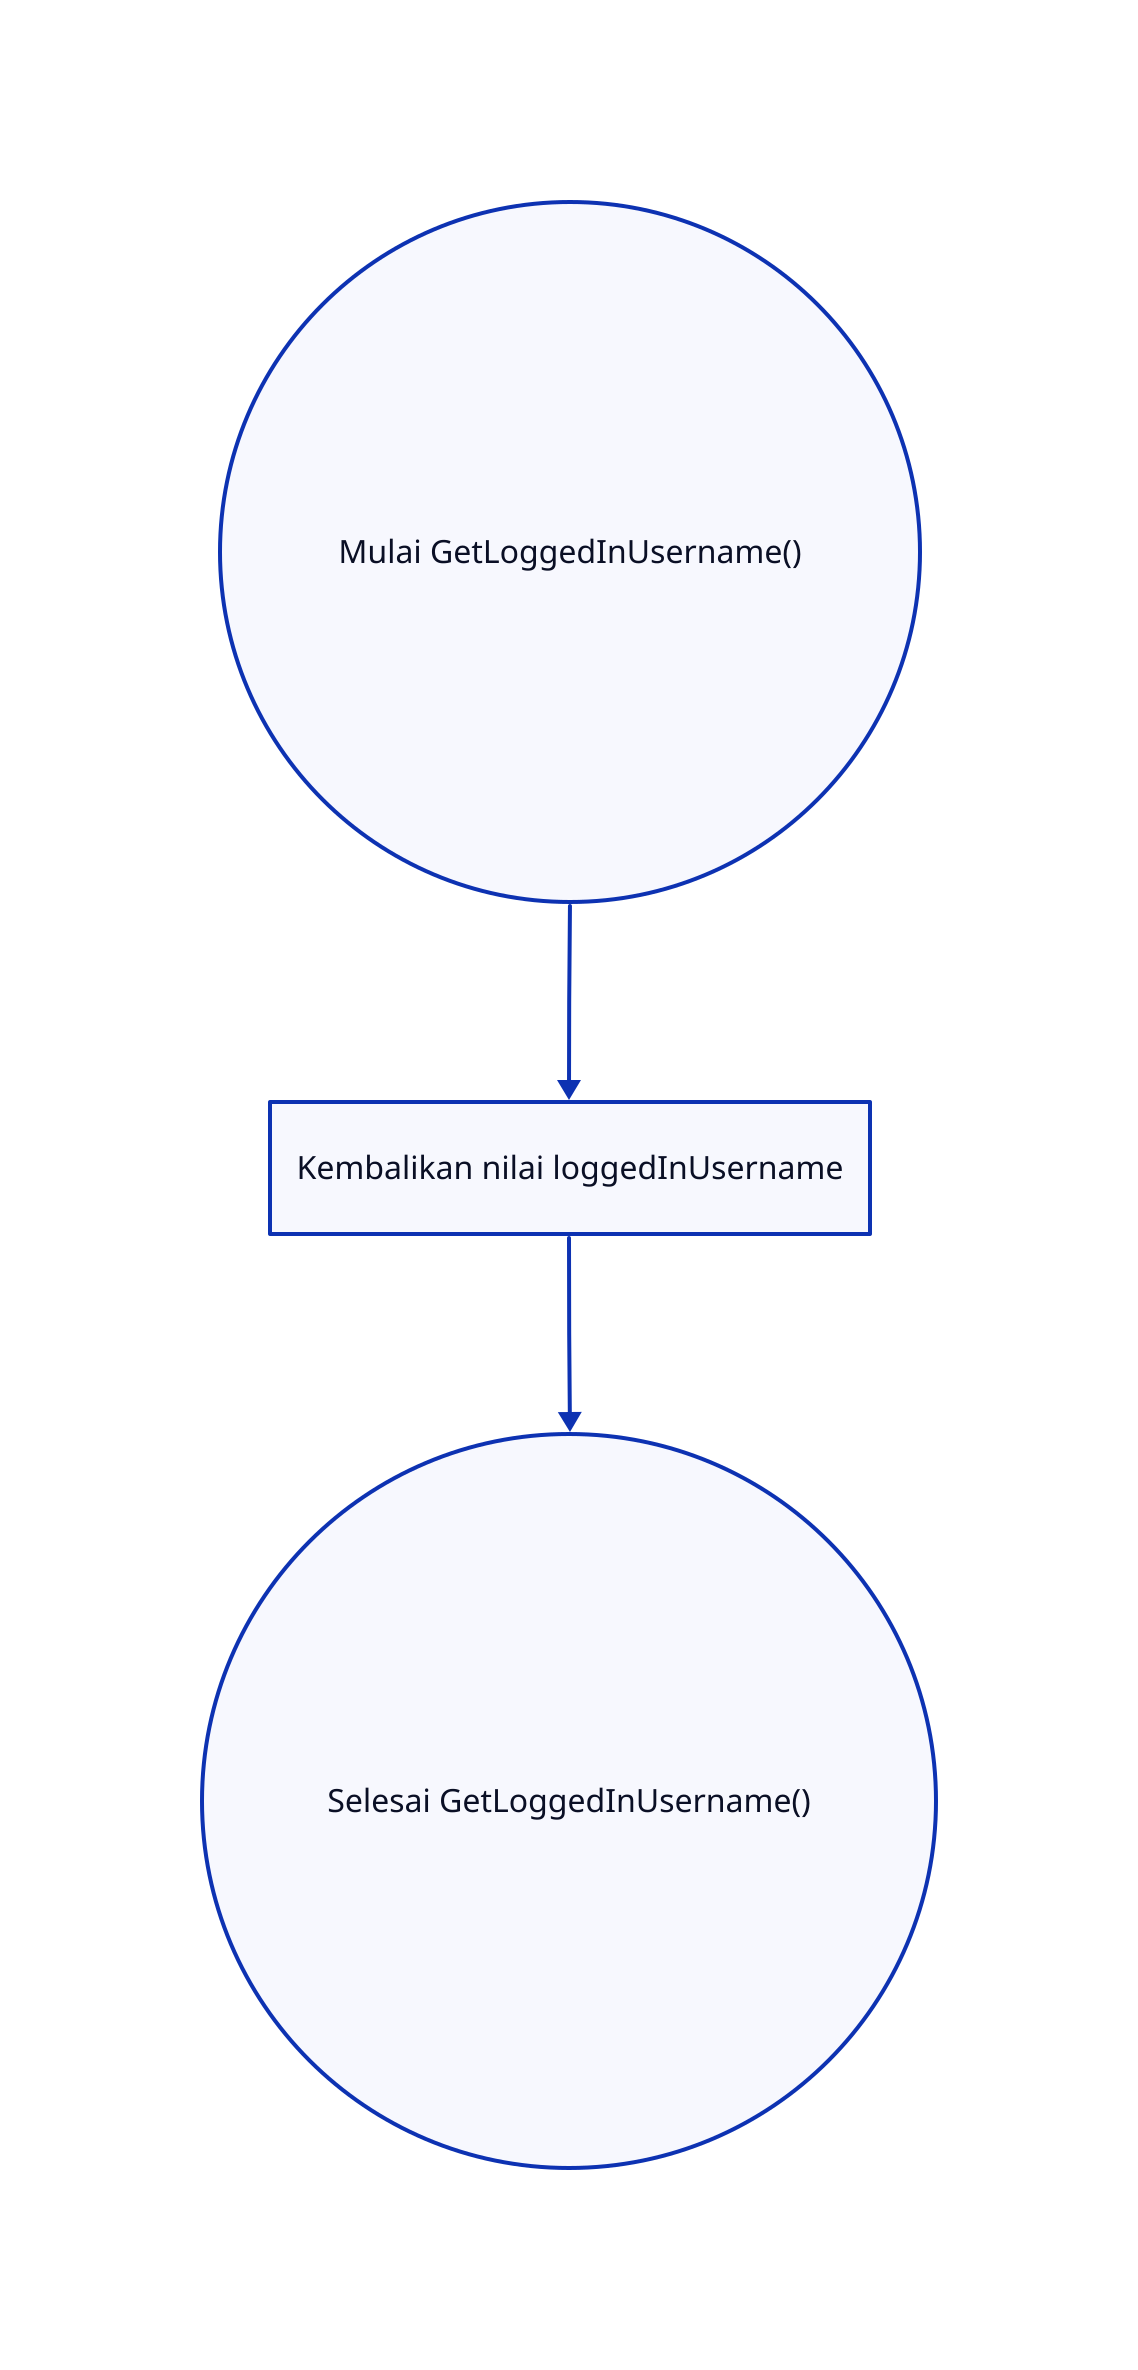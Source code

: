start: {
  shape: circle
  label: "Mulai GetLoggedInUsername()"
}

return_username: {
  shape: rectangle
  label: "Kembalikan nilai loggedInUsername"
}

end: {
  shape: circle
  label: "Selesai GetLoggedInUsername()"
}

start -> return_username
return_username -> end
